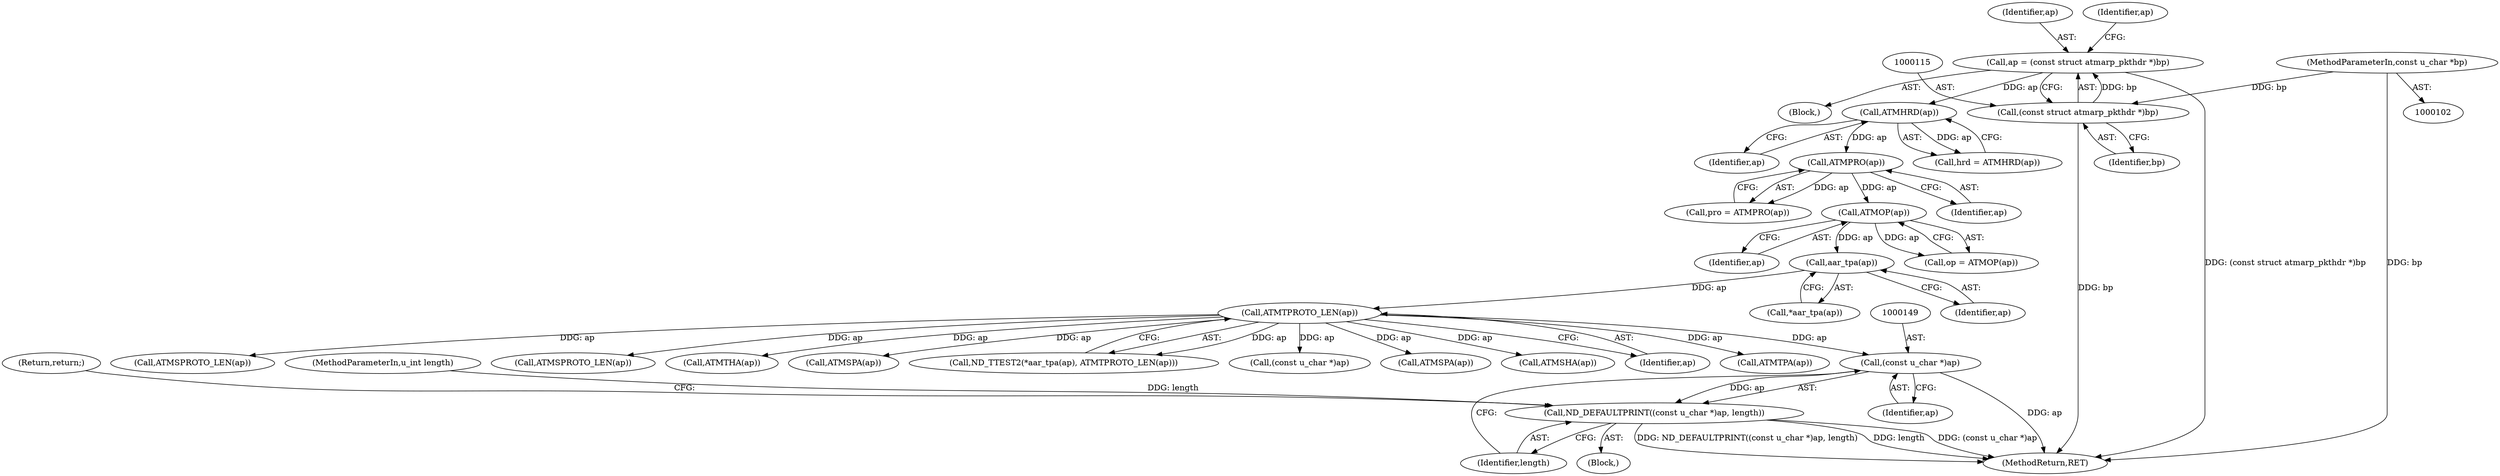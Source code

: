 digraph "0_tcpdump_13ab8d18617d616c7d343530f8a842e7143fb5cc_0@pointer" {
"1000148" [label="(Call,(const u_char *)ap)"];
"1000138" [label="(Call,ATMTPROTO_LEN(ap))"];
"1000136" [label="(Call,aar_tpa(ap))"];
"1000130" [label="(Call,ATMOP(ap))"];
"1000126" [label="(Call,ATMPRO(ap))"];
"1000122" [label="(Call,ATMHRD(ap))"];
"1000112" [label="(Call,ap = (const struct atmarp_pkthdr *)bp)"];
"1000114" [label="(Call,(const struct atmarp_pkthdr *)bp)"];
"1000104" [label="(MethodParameterIn,const u_char *bp)"];
"1000147" [label="(Call,ND_DEFAULTPRINT((const u_char *)ap, length))"];
"1000104" [label="(MethodParameterIn,const u_char *bp)"];
"1000140" [label="(Block,)"];
"1000330" [label="(Call,ATMSHA(ap))"];
"1000148" [label="(Call,(const u_char *)ap)"];
"1000116" [label="(Identifier,bp)"];
"1000136" [label="(Call,aar_tpa(ap))"];
"1000128" [label="(Call,op = ATMOP(ap))"];
"1000113" [label="(Identifier,ap)"];
"1000147" [label="(Call,ND_DEFAULTPRINT((const u_char *)ap, length))"];
"1000139" [label="(Identifier,ap)"];
"1000112" [label="(Call,ap = (const struct atmarp_pkthdr *)bp)"];
"1000138" [label="(Call,ATMTPROTO_LEN(ap))"];
"1000130" [label="(Call,ATMOP(ap))"];
"1000127" [label="(Identifier,ap)"];
"1000240" [label="(Call,ATMTPA(ap))"];
"1000202" [label="(Call,ATMSPROTO_LEN(ap))"];
"1000174" [label="(Call,ATMSPROTO_LEN(ap))"];
"1000119" [label="(Identifier,ap)"];
"1000151" [label="(Identifier,length)"];
"1000122" [label="(Call,ATMHRD(ap))"];
"1000152" [label="(Return,return;)"];
"1000137" [label="(Identifier,ap)"];
"1000304" [label="(Call,ATMTHA(ap))"];
"1000114" [label="(Call,(const struct atmarp_pkthdr *)bp)"];
"1000135" [label="(Call,*aar_tpa(ap))"];
"1000124" [label="(Call,pro = ATMPRO(ap))"];
"1000356" [label="(Call,ATMSPA(ap))"];
"1000131" [label="(Identifier,ap)"];
"1000107" [label="(Block,)"];
"1000150" [label="(Identifier,ap)"];
"1000120" [label="(Call,hrd = ATMHRD(ap))"];
"1000123" [label="(Identifier,ap)"];
"1000381" [label="(MethodReturn,RET)"];
"1000134" [label="(Call,ND_TTEST2(*aar_tpa(ap), ATMTPROTO_LEN(ap)))"];
"1000105" [label="(MethodParameterIn,u_int length)"];
"1000361" [label="(Call,(const u_char *)ap)"];
"1000126" [label="(Call,ATMPRO(ap))"];
"1000284" [label="(Call,ATMSPA(ap))"];
"1000148" -> "1000147"  [label="AST: "];
"1000148" -> "1000150"  [label="CFG: "];
"1000149" -> "1000148"  [label="AST: "];
"1000150" -> "1000148"  [label="AST: "];
"1000151" -> "1000148"  [label="CFG: "];
"1000148" -> "1000381"  [label="DDG: ap"];
"1000148" -> "1000147"  [label="DDG: ap"];
"1000138" -> "1000148"  [label="DDG: ap"];
"1000138" -> "1000134"  [label="AST: "];
"1000138" -> "1000139"  [label="CFG: "];
"1000139" -> "1000138"  [label="AST: "];
"1000134" -> "1000138"  [label="CFG: "];
"1000138" -> "1000134"  [label="DDG: ap"];
"1000136" -> "1000138"  [label="DDG: ap"];
"1000138" -> "1000174"  [label="DDG: ap"];
"1000138" -> "1000202"  [label="DDG: ap"];
"1000138" -> "1000240"  [label="DDG: ap"];
"1000138" -> "1000284"  [label="DDG: ap"];
"1000138" -> "1000304"  [label="DDG: ap"];
"1000138" -> "1000330"  [label="DDG: ap"];
"1000138" -> "1000356"  [label="DDG: ap"];
"1000138" -> "1000361"  [label="DDG: ap"];
"1000136" -> "1000135"  [label="AST: "];
"1000136" -> "1000137"  [label="CFG: "];
"1000137" -> "1000136"  [label="AST: "];
"1000135" -> "1000136"  [label="CFG: "];
"1000130" -> "1000136"  [label="DDG: ap"];
"1000130" -> "1000128"  [label="AST: "];
"1000130" -> "1000131"  [label="CFG: "];
"1000131" -> "1000130"  [label="AST: "];
"1000128" -> "1000130"  [label="CFG: "];
"1000130" -> "1000128"  [label="DDG: ap"];
"1000126" -> "1000130"  [label="DDG: ap"];
"1000126" -> "1000124"  [label="AST: "];
"1000126" -> "1000127"  [label="CFG: "];
"1000127" -> "1000126"  [label="AST: "];
"1000124" -> "1000126"  [label="CFG: "];
"1000126" -> "1000124"  [label="DDG: ap"];
"1000122" -> "1000126"  [label="DDG: ap"];
"1000122" -> "1000120"  [label="AST: "];
"1000122" -> "1000123"  [label="CFG: "];
"1000123" -> "1000122"  [label="AST: "];
"1000120" -> "1000122"  [label="CFG: "];
"1000122" -> "1000120"  [label="DDG: ap"];
"1000112" -> "1000122"  [label="DDG: ap"];
"1000112" -> "1000107"  [label="AST: "];
"1000112" -> "1000114"  [label="CFG: "];
"1000113" -> "1000112"  [label="AST: "];
"1000114" -> "1000112"  [label="AST: "];
"1000119" -> "1000112"  [label="CFG: "];
"1000112" -> "1000381"  [label="DDG: (const struct atmarp_pkthdr *)bp"];
"1000114" -> "1000112"  [label="DDG: bp"];
"1000114" -> "1000116"  [label="CFG: "];
"1000115" -> "1000114"  [label="AST: "];
"1000116" -> "1000114"  [label="AST: "];
"1000114" -> "1000381"  [label="DDG: bp"];
"1000104" -> "1000114"  [label="DDG: bp"];
"1000104" -> "1000102"  [label="AST: "];
"1000104" -> "1000381"  [label="DDG: bp"];
"1000147" -> "1000140"  [label="AST: "];
"1000147" -> "1000151"  [label="CFG: "];
"1000151" -> "1000147"  [label="AST: "];
"1000152" -> "1000147"  [label="CFG: "];
"1000147" -> "1000381"  [label="DDG: length"];
"1000147" -> "1000381"  [label="DDG: (const u_char *)ap"];
"1000147" -> "1000381"  [label="DDG: ND_DEFAULTPRINT((const u_char *)ap, length)"];
"1000105" -> "1000147"  [label="DDG: length"];
}
